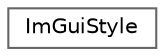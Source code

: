 digraph "Graphical Class Hierarchy"
{
 // LATEX_PDF_SIZE
  bgcolor="transparent";
  edge [fontname=Helvetica,fontsize=10,labelfontname=Helvetica,labelfontsize=10];
  node [fontname=Helvetica,fontsize=10,shape=box,height=0.2,width=0.4];
  rankdir="LR";
  Node0 [label="ImGuiStyle",height=0.2,width=0.4,color="grey40", fillcolor="white", style="filled",URL="$struct_im_gui_style.html",tooltip=" "];
}
